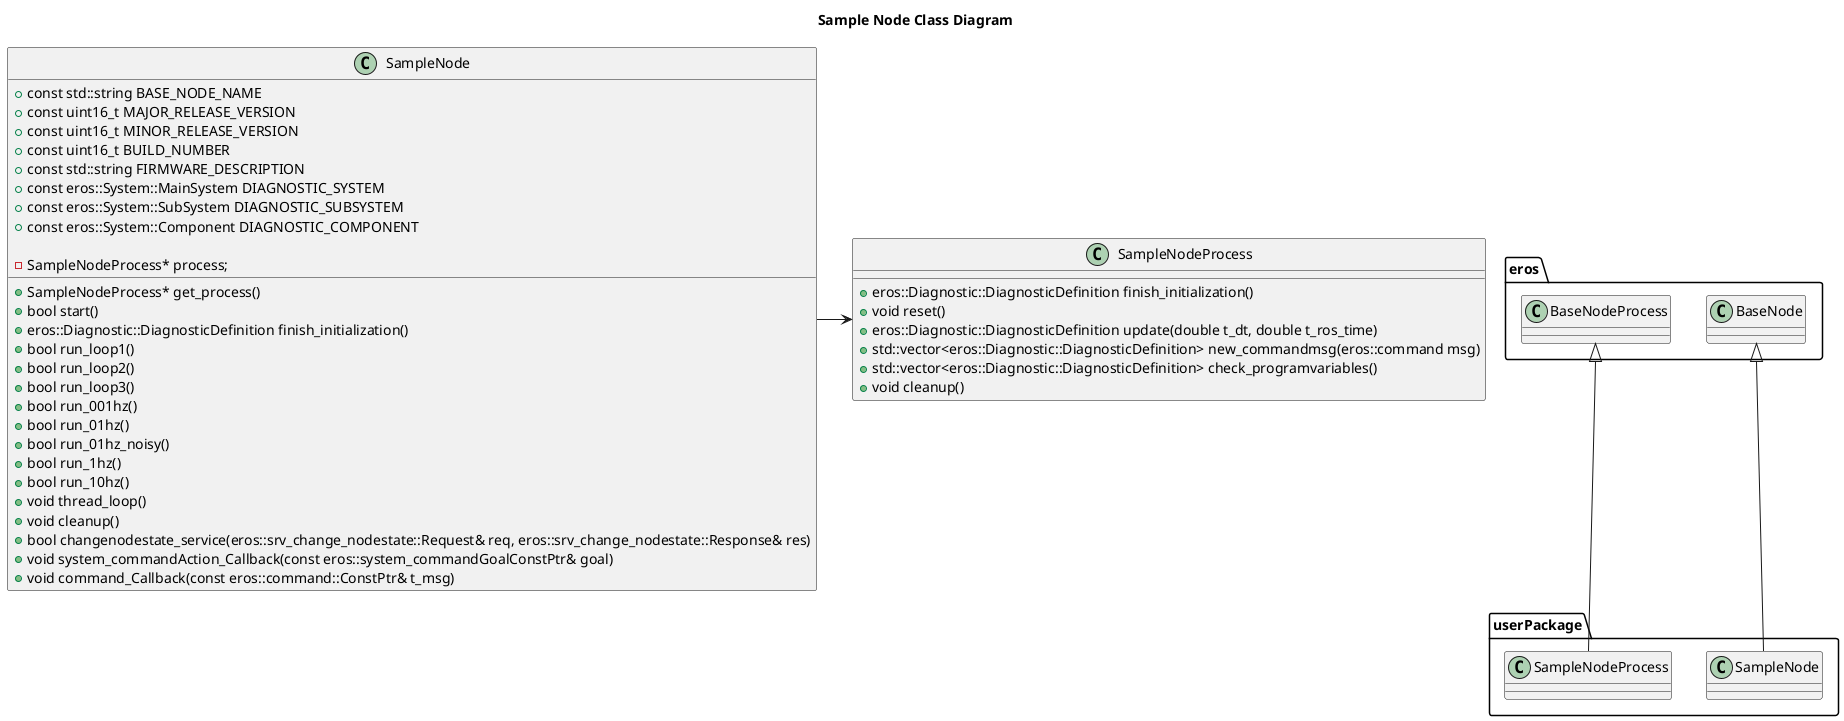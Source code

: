 @startuml
title Sample Node Class Diagram

package eros {
  class BaseNode
  class BaseNodeProcess
}

package userPackage {
  BaseNode <|-- SampleNode
  BaseNodeProcess <|-- SampleNodeProcess
}
class SampleNode {
    +const std::string BASE_NODE_NAME
    +const uint16_t MAJOR_RELEASE_VERSION
    +const uint16_t MINOR_RELEASE_VERSION
    +const uint16_t BUILD_NUMBER
    +const std::string FIRMWARE_DESCRIPTION
    +const eros::System::MainSystem DIAGNOSTIC_SYSTEM
    +const eros::System::SubSystem DIAGNOSTIC_SUBSYSTEM
    +const eros::System::Component DIAGNOSTIC_COMPONENT
    +SampleNodeProcess* get_process()
    +bool start()
    +eros::Diagnostic::DiagnosticDefinition finish_initialization()
    +bool run_loop1()
    +bool run_loop2()
    +bool run_loop3()
    +bool run_001hz()
    +bool run_01hz()
    +bool run_01hz_noisy()
    +bool run_1hz()
    +bool run_10hz()
    +void thread_loop()
    +void cleanup()
    +bool changenodestate_service(eros::srv_change_nodestate::Request& req, eros::srv_change_nodestate::Response& res)
    +void system_commandAction_Callback(const eros::system_commandGoalConstPtr& goal)
    +void command_Callback(const eros::command::ConstPtr& t_msg)

    -SampleNodeProcess* process;
}
class SampleNodeProcess {
    +eros::Diagnostic::DiagnosticDefinition finish_initialization()
    +void reset()
    +eros::Diagnostic::DiagnosticDefinition update(double t_dt, double t_ros_time)
    +std::vector<eros::Diagnostic::DiagnosticDefinition> new_commandmsg(eros::command msg)
    +std::vector<eros::Diagnostic::DiagnosticDefinition> check_programvariables()
    +void cleanup()

}
SampleNode -> SampleNodeProcess
@enduml